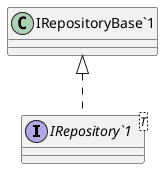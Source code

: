 @startuml IRepository`1
interface IRepository`1<T>  {

}
"IRepositoryBase`1" <|.. "IRepository`1"
@enduml